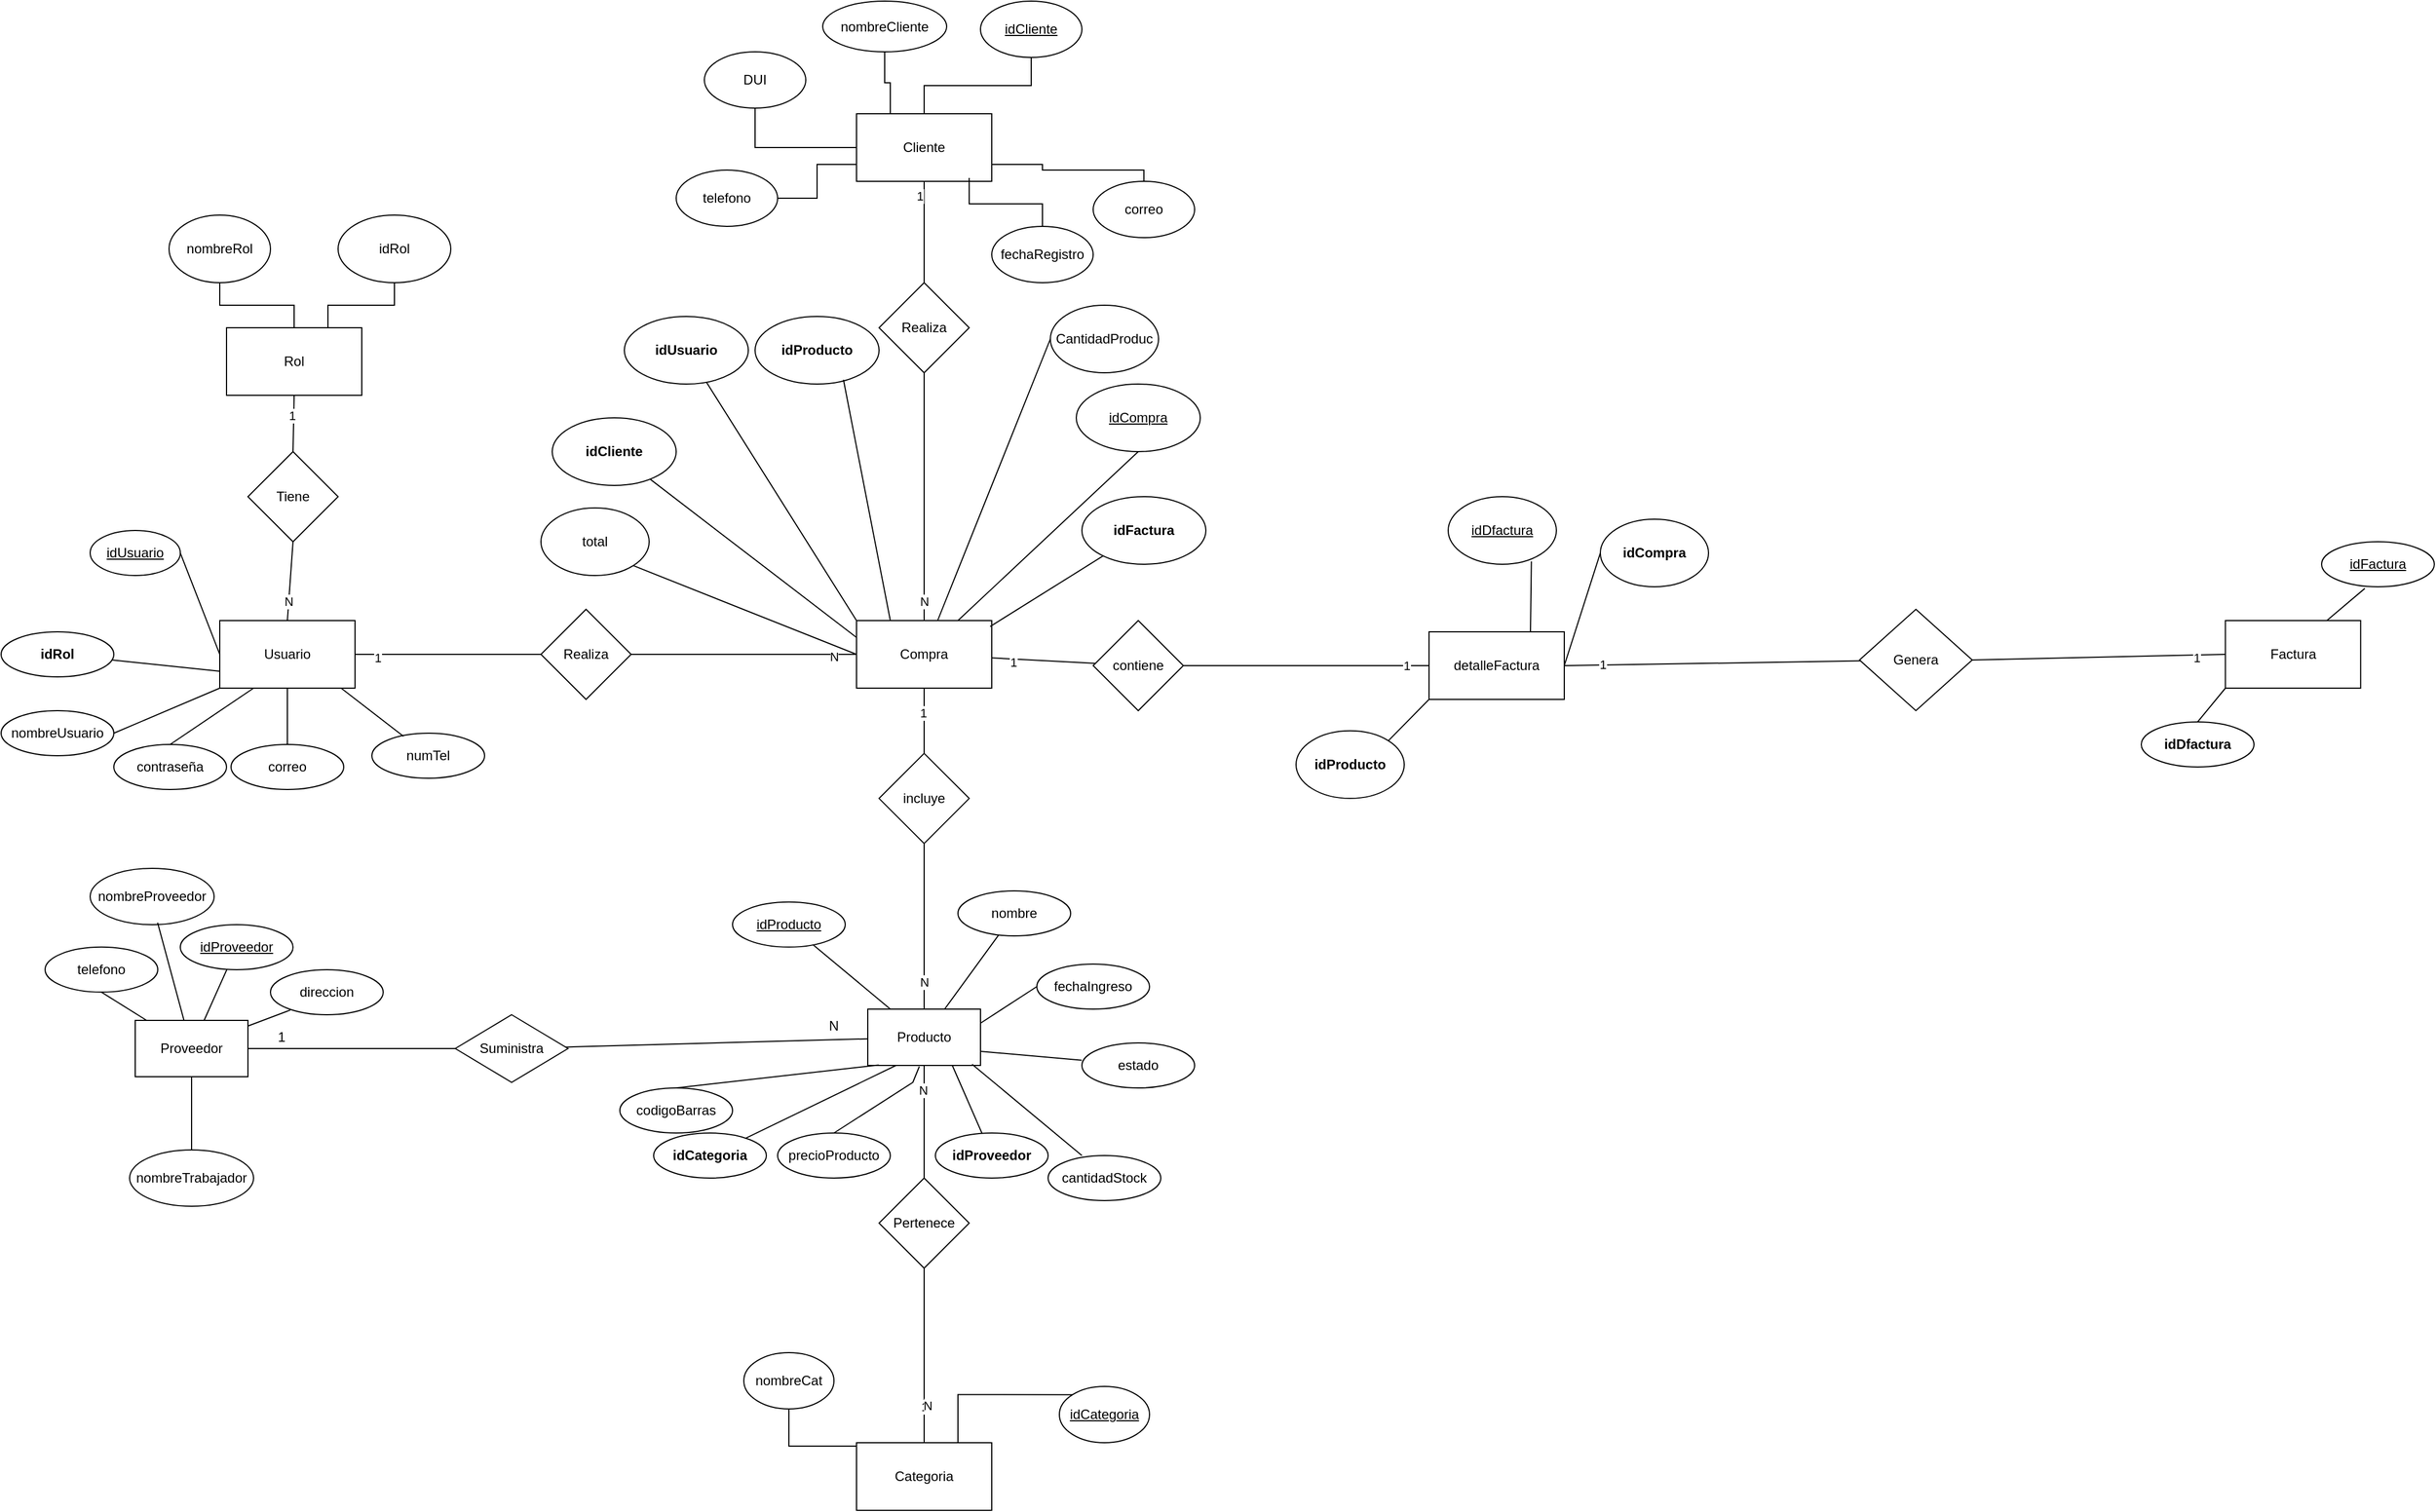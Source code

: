 <mxfile version="28.0.4">
  <diagram name="Proveedores y Productos" id="proveedores y productos">
    <mxGraphModel dx="1990" dy="1874" grid="1" gridSize="10" guides="1" tooltips="1" connect="1" arrows="1" fold="1" page="1" pageScale="1" pageWidth="827" pageHeight="1169" math="0" shadow="0">
      <root>
        <mxCell id="0" />
        <mxCell id="1" parent="0" />
        <mxCell id="cYDFPBk2xyAjtoR8LwgO-33" style="rounded=0;orthogonalLoop=1;jettySize=auto;html=1;entryX=0.5;entryY=0;entryDx=0;entryDy=0;endArrow=none;endFill=0;" parent="1" source="2" target="cYDFPBk2xyAjtoR8LwgO-34" edge="1">
          <mxGeometry relative="1" as="geometry">
            <mxPoint x="30" y="580" as="targetPoint" />
          </mxGeometry>
        </mxCell>
        <mxCell id="2" value="Proveedor" style="shape=rectangle;whiteSpace=wrap;html=1;labelBackgroundColor=none;" parent="1" vertex="1">
          <mxGeometry x="-20" y="465.0" width="100" height="50" as="geometry" />
        </mxCell>
        <mxCell id="h6zpoAew70x22OwjK9tS-34" style="rounded=0;orthogonalLoop=1;jettySize=auto;html=1;exitX=0.25;exitY=1;exitDx=0;exitDy=0;endArrow=none;endFill=0;" parent="1" source="3" target="h6zpoAew70x22OwjK9tS-33" edge="1">
          <mxGeometry relative="1" as="geometry" />
        </mxCell>
        <mxCell id="3" value="Producto" style="shape=rectangle;whiteSpace=wrap;html=1;labelBackgroundColor=none;" parent="1" vertex="1">
          <mxGeometry x="630" y="455" width="100" height="50" as="geometry" />
        </mxCell>
        <mxCell id="4" value="&lt;u&gt;idProveedor&lt;/u&gt;" style="ellipse;whiteSpace=wrap;html=1;labelBackgroundColor=none;" parent="1" vertex="1">
          <mxGeometry x="20" y="380" width="100" height="40" as="geometry" />
        </mxCell>
        <mxCell id="5" style="endArrow=none;labelBackgroundColor=none;fontColor=default;" parent="1" source="4" target="2" edge="1">
          <mxGeometry relative="1" as="geometry" />
        </mxCell>
        <mxCell id="6" value="nombreProveedor" style="ellipse;whiteSpace=wrap;html=1;labelBackgroundColor=none;" parent="1" vertex="1">
          <mxGeometry x="-60" y="330" width="110" height="50" as="geometry" />
        </mxCell>
        <mxCell id="7" style="endArrow=none;labelBackgroundColor=none;fontColor=default;exitX=0.544;exitY=0.964;exitDx=0;exitDy=0;exitPerimeter=0;" parent="1" source="6" target="2" edge="1">
          <mxGeometry relative="1" as="geometry">
            <mxPoint x="4.45" y="379.921" as="sourcePoint" />
          </mxGeometry>
        </mxCell>
        <mxCell id="8" value="telefono" style="ellipse;whiteSpace=wrap;html=1;labelBackgroundColor=none;" parent="1" vertex="1">
          <mxGeometry x="-100" y="399.92" width="100" height="40" as="geometry" />
        </mxCell>
        <mxCell id="9" style="endArrow=none;labelBackgroundColor=none;fontColor=default;exitX=0.5;exitY=1;exitDx=0;exitDy=0;" parent="1" source="8" target="2" edge="1">
          <mxGeometry relative="1" as="geometry">
            <mxPoint x="-18.936" y="448.139" as="sourcePoint" />
          </mxGeometry>
        </mxCell>
        <mxCell id="10" value="&lt;u&gt;idProducto&lt;/u&gt;" style="ellipse;whiteSpace=wrap;html=1;labelBackgroundColor=none;" parent="1" vertex="1">
          <mxGeometry x="510" y="359.92" width="100" height="40" as="geometry" />
        </mxCell>
        <mxCell id="11" style="endArrow=none;labelBackgroundColor=none;fontColor=default;" parent="1" source="10" target="3" edge="1">
          <mxGeometry relative="1" as="geometry" />
        </mxCell>
        <mxCell id="13" style="endArrow=none;labelBackgroundColor=none;fontColor=default;exitX=0.5;exitY=0;exitDx=0;exitDy=0;" parent="1" source="08eEhRoF3qQgYaHTuPXr-30" target="3" edge="1">
          <mxGeometry relative="1" as="geometry">
            <mxPoint x="178.822" y="196.343" as="sourcePoint" />
          </mxGeometry>
        </mxCell>
        <mxCell id="08eEhRoF3qQgYaHTuPXr-32" value="N" style="edgeLabel;html=1;align=center;verticalAlign=middle;resizable=0;points=[];" parent="13" vertex="1" connectable="0">
          <mxGeometry x="0.573" y="1" relative="1" as="geometry">
            <mxPoint as="offset" />
          </mxGeometry>
        </mxCell>
        <mxCell id="14" value="nombre" style="ellipse;whiteSpace=wrap;html=1;labelBackgroundColor=none;" parent="1" vertex="1">
          <mxGeometry x="710" y="350" width="100" height="40" as="geometry" />
        </mxCell>
        <mxCell id="15" style="endArrow=none;labelBackgroundColor=none;fontColor=default;" parent="1" source="14" target="3" edge="1">
          <mxGeometry relative="1" as="geometry" />
        </mxCell>
        <mxCell id="16" value="Suministra" style="rhombus;whiteSpace=wrap;html=1;labelBackgroundColor=none;" parent="1" vertex="1">
          <mxGeometry x="264" y="460" width="100" height="60" as="geometry" />
        </mxCell>
        <mxCell id="17" style="endArrow=none;labelBackgroundColor=none;fontColor=default;" parent="1" source="2" target="16" edge="1">
          <mxGeometry relative="1" as="geometry" />
        </mxCell>
        <mxCell id="18" style="endArrow=none;labelBackgroundColor=none;fontColor=default;" parent="1" source="16" target="3" edge="1">
          <mxGeometry relative="1" as="geometry" />
        </mxCell>
        <mxCell id="gljLNmItJ9WPMDE9Uoeo-18" value="direccion" style="ellipse;whiteSpace=wrap;html=1;labelBackgroundColor=none;" parent="1" vertex="1">
          <mxGeometry x="100" y="420" width="100" height="40" as="geometry" />
        </mxCell>
        <mxCell id="gljLNmItJ9WPMDE9Uoeo-20" value="" style="endArrow=none;html=1;rounded=0;entryX=0.176;entryY=0.895;entryDx=0;entryDy=0;entryPerimeter=0;labelBackgroundColor=none;fontColor=default;" parent="1" target="gljLNmItJ9WPMDE9Uoeo-18" edge="1">
          <mxGeometry width="50" height="50" relative="1" as="geometry">
            <mxPoint x="80" y="470.0" as="sourcePoint" />
            <mxPoint x="70" y="450" as="targetPoint" />
          </mxGeometry>
        </mxCell>
        <mxCell id="gljLNmItJ9WPMDE9Uoeo-21" value="cantidadStock" style="ellipse;whiteSpace=wrap;html=1;labelBackgroundColor=none;" parent="1" vertex="1">
          <mxGeometry x="790" y="585" width="100" height="40" as="geometry" />
        </mxCell>
        <mxCell id="gljLNmItJ9WPMDE9Uoeo-23" value="" style="endArrow=none;html=1;rounded=0;entryX=0.3;entryY=0;entryDx=0;entryDy=0;entryPerimeter=0;exitX=0.926;exitY=0.979;exitDx=0;exitDy=0;exitPerimeter=0;labelBackgroundColor=none;fontColor=default;" parent="1" source="3" target="gljLNmItJ9WPMDE9Uoeo-21" edge="1">
          <mxGeometry width="50" height="50" relative="1" as="geometry">
            <mxPoint x="680" y="480" as="sourcePoint" />
            <mxPoint x="730" y="430" as="targetPoint" />
          </mxGeometry>
        </mxCell>
        <mxCell id="gljLNmItJ9WPMDE9Uoeo-24" value="" style="endArrow=none;html=1;rounded=0;entryX=0.5;entryY=0;entryDx=0;entryDy=0;exitX=0.457;exitY=1.02;exitDx=0;exitDy=0;exitPerimeter=0;labelBackgroundColor=none;fontColor=default;" parent="1" source="3" target="gljLNmItJ9WPMDE9Uoeo-25" edge="1">
          <mxGeometry width="50" height="50" relative="1" as="geometry">
            <mxPoint x="720" y="540" as="sourcePoint" />
            <mxPoint x="737" y="566" as="targetPoint" />
            <Array as="points">
              <mxPoint x="670" y="520" />
            </Array>
          </mxGeometry>
        </mxCell>
        <mxCell id="gljLNmItJ9WPMDE9Uoeo-25" value="precioProducto" style="ellipse;whiteSpace=wrap;html=1;labelBackgroundColor=none;" parent="1" vertex="1">
          <mxGeometry x="550" y="565" width="100" height="40" as="geometry" />
        </mxCell>
        <mxCell id="gljLNmItJ9WPMDE9Uoeo-26" value="codigoBarras" style="ellipse;whiteSpace=wrap;html=1;labelBackgroundColor=none;" parent="1" vertex="1">
          <mxGeometry x="410" y="525" width="100" height="40" as="geometry" />
        </mxCell>
        <mxCell id="gljLNmItJ9WPMDE9Uoeo-27" value="" style="endArrow=none;html=1;rounded=0;entryX=0.5;entryY=0;entryDx=0;entryDy=0;exitX=0.098;exitY=0.992;exitDx=0;exitDy=0;exitPerimeter=0;labelBackgroundColor=none;fontColor=default;" parent="1" source="3" target="gljLNmItJ9WPMDE9Uoeo-26" edge="1">
          <mxGeometry width="50" height="50" relative="1" as="geometry">
            <mxPoint x="686" y="520" as="sourcePoint" />
            <mxPoint x="670" y="558" as="targetPoint" />
            <Array as="points" />
          </mxGeometry>
        </mxCell>
        <mxCell id="gljLNmItJ9WPMDE9Uoeo-28" value="fechaIngreso" style="ellipse;whiteSpace=wrap;html=1;labelBackgroundColor=none;" parent="1" vertex="1">
          <mxGeometry x="780" y="415" width="100" height="40" as="geometry" />
        </mxCell>
        <mxCell id="gljLNmItJ9WPMDE9Uoeo-29" value="estado" style="ellipse;whiteSpace=wrap;html=1;labelBackgroundColor=none;" parent="1" vertex="1">
          <mxGeometry x="820" y="485" width="100" height="40" as="geometry" />
        </mxCell>
        <mxCell id="gljLNmItJ9WPMDE9Uoeo-30" value="" style="endArrow=none;html=1;rounded=0;entryX=0;entryY=0.5;entryDx=0;entryDy=0;exitX=1;exitY=0.25;exitDx=0;exitDy=0;labelBackgroundColor=none;fontColor=default;" parent="1" source="3" target="gljLNmItJ9WPMDE9Uoeo-28" edge="1">
          <mxGeometry width="50" height="50" relative="1" as="geometry">
            <mxPoint x="730" y="520" as="sourcePoint" />
            <mxPoint x="747" y="546" as="targetPoint" />
          </mxGeometry>
        </mxCell>
        <mxCell id="gljLNmItJ9WPMDE9Uoeo-31" value="" style="endArrow=none;html=1;rounded=0;entryX=-0.002;entryY=0.383;entryDx=0;entryDy=0;entryPerimeter=0;exitX=1;exitY=0.75;exitDx=0;exitDy=0;labelBackgroundColor=none;fontColor=default;" parent="1" source="3" target="gljLNmItJ9WPMDE9Uoeo-29" edge="1">
          <mxGeometry width="50" height="50" relative="1" as="geometry">
            <mxPoint x="720" y="510" as="sourcePoint" />
            <mxPoint x="737" y="536" as="targetPoint" />
          </mxGeometry>
        </mxCell>
        <mxCell id="uA272MFgi9DEpugLpFdo-18" value="1" style="text;html=1;align=center;verticalAlign=middle;whiteSpace=wrap;rounded=0;labelBackgroundColor=none;" parent="1" vertex="1">
          <mxGeometry x="80" y="465.0" width="60" height="30" as="geometry" />
        </mxCell>
        <mxCell id="uA272MFgi9DEpugLpFdo-20" value="N" style="text;html=1;align=center;verticalAlign=middle;whiteSpace=wrap;rounded=0;labelBackgroundColor=none;" parent="1" vertex="1">
          <mxGeometry x="570" y="455" width="60" height="30" as="geometry" />
        </mxCell>
        <mxCell id="h6zpoAew70x22OwjK9tS-43" style="rounded=0;orthogonalLoop=1;jettySize=auto;html=1;exitX=0;exitY=0.25;exitDx=0;exitDy=0;endArrow=none;endFill=0;" parent="1" source="pQA0Kj6OJykvpGHmowDV-48" target="h6zpoAew70x22OwjK9tS-42" edge="1">
          <mxGeometry relative="1" as="geometry" />
        </mxCell>
        <mxCell id="cYDFPBk2xyAjtoR8LwgO-27" style="rounded=0;orthogonalLoop=1;jettySize=auto;html=1;entryX=0;entryY=0.5;entryDx=0;entryDy=0;endArrow=none;endFill=0;" parent="1" source="pQA0Kj6OJykvpGHmowDV-48" target="cYDFPBk2xyAjtoR8LwgO-28" edge="1">
          <mxGeometry relative="1" as="geometry">
            <mxPoint x="930" y="70" as="targetPoint" />
          </mxGeometry>
        </mxCell>
        <mxCell id="pQA0Kj6OJykvpGHmowDV-48" value="Compra" style="rounded=0;whiteSpace=wrap;html=1;" parent="1" vertex="1">
          <mxGeometry x="620" y="110" width="120" height="60" as="geometry" />
        </mxCell>
        <mxCell id="pQA0Kj6OJykvpGHmowDV-49" value="" style="endArrow=none;html=1;rounded=0;entryX=0.5;entryY=1;entryDx=0;entryDy=0;" parent="1" target="pQA0Kj6OJykvpGHmowDV-48" edge="1">
          <mxGeometry width="50" height="50" relative="1" as="geometry">
            <mxPoint x="680" y="230" as="sourcePoint" />
            <mxPoint x="630" y="300" as="targetPoint" />
          </mxGeometry>
        </mxCell>
        <mxCell id="08eEhRoF3qQgYaHTuPXr-41" value="1" style="edgeLabel;html=1;align=center;verticalAlign=middle;resizable=0;points=[];" parent="pQA0Kj6OJykvpGHmowDV-49" vertex="1" connectable="0">
          <mxGeometry x="0.26" y="1" relative="1" as="geometry">
            <mxPoint as="offset" />
          </mxGeometry>
        </mxCell>
        <mxCell id="pQA0Kj6OJykvpGHmowDV-50" value="incluye" style="rhombus;whiteSpace=wrap;html=1;" parent="1" vertex="1">
          <mxGeometry x="640" y="227.92" width="80" height="80" as="geometry" />
        </mxCell>
        <mxCell id="pQA0Kj6OJykvpGHmowDV-51" value="" style="endArrow=none;html=1;rounded=0;entryX=0.5;entryY=1;entryDx=0;entryDy=0;exitX=0.5;exitY=0;exitDx=0;exitDy=0;" parent="1" source="3" target="pQA0Kj6OJykvpGHmowDV-50" edge="1">
          <mxGeometry width="50" height="50" relative="1" as="geometry">
            <mxPoint x="580" y="350" as="sourcePoint" />
            <mxPoint x="630" y="300" as="targetPoint" />
            <Array as="points">
              <mxPoint x="680" y="380" />
            </Array>
          </mxGeometry>
        </mxCell>
        <mxCell id="08eEhRoF3qQgYaHTuPXr-42" value="N" style="edgeLabel;html=1;align=center;verticalAlign=middle;resizable=0;points=[];" parent="pQA0Kj6OJykvpGHmowDV-51" vertex="1" connectable="0">
          <mxGeometry x="-0.671" relative="1" as="geometry">
            <mxPoint as="offset" />
          </mxGeometry>
        </mxCell>
        <mxCell id="pQA0Kj6OJykvpGHmowDV-52" value="&lt;u style=&quot;&quot;&gt;idCompra&lt;/u&gt;" style="ellipse;whiteSpace=wrap;html=1;" parent="1" vertex="1">
          <mxGeometry x="815" y="-100" width="110" height="60" as="geometry" />
        </mxCell>
        <mxCell id="pQA0Kj6OJykvpGHmowDV-54" value="&lt;b&gt;idProducto&lt;/b&gt;" style="ellipse;whiteSpace=wrap;html=1;" parent="1" vertex="1">
          <mxGeometry x="530" y="-160" width="110" height="60" as="geometry" />
        </mxCell>
        <mxCell id="y7kLAWsCqg2laiNbHwTD-18" value="" style="endArrow=none;html=1;rounded=0;entryX=0.25;entryY=0;entryDx=0;entryDy=0;exitX=0.713;exitY=0.938;exitDx=0;exitDy=0;exitPerimeter=0;" parent="1" source="pQA0Kj6OJykvpGHmowDV-54" target="pQA0Kj6OJykvpGHmowDV-48" edge="1">
          <mxGeometry width="50" height="50" relative="1" as="geometry">
            <mxPoint x="580" y="210" as="sourcePoint" />
            <mxPoint x="620" y="150" as="targetPoint" />
          </mxGeometry>
        </mxCell>
        <mxCell id="y7kLAWsCqg2laiNbHwTD-19" value="" style="endArrow=none;html=1;rounded=0;exitX=0.5;exitY=1;exitDx=0;exitDy=0;entryX=0.75;entryY=0;entryDx=0;entryDy=0;" parent="1" source="pQA0Kj6OJykvpGHmowDV-52" target="pQA0Kj6OJykvpGHmowDV-48" edge="1">
          <mxGeometry width="50" height="50" relative="1" as="geometry">
            <mxPoint x="570" y="150" as="sourcePoint" />
            <mxPoint x="620" y="100" as="targetPoint" />
          </mxGeometry>
        </mxCell>
        <mxCell id="y7kLAWsCqg2laiNbHwTD-26" value="detalleFactura" style="rounded=0;whiteSpace=wrap;html=1;" parent="1" vertex="1">
          <mxGeometry x="1128" y="120" width="120" height="60" as="geometry" />
        </mxCell>
        <mxCell id="y7kLAWsCqg2laiNbHwTD-28" value="&lt;u&gt;idDfactura&lt;/u&gt;" style="ellipse;whiteSpace=wrap;html=1;" parent="1" vertex="1">
          <mxGeometry x="1145" y="1.421e-14" width="96" height="60" as="geometry" />
        </mxCell>
        <mxCell id="y7kLAWsCqg2laiNbHwTD-32" value="&lt;b&gt;idProducto&lt;/b&gt;" style="ellipse;whiteSpace=wrap;html=1;direction=east;" parent="1" vertex="1">
          <mxGeometry x="1010" y="207.92" width="96" height="60" as="geometry" />
        </mxCell>
        <mxCell id="y7kLAWsCqg2laiNbHwTD-35" value="" style="endArrow=none;html=1;rounded=0;entryX=0.75;entryY=0;entryDx=0;entryDy=0;exitX=0.769;exitY=0.958;exitDx=0;exitDy=0;exitPerimeter=0;" parent="1" source="y7kLAWsCqg2laiNbHwTD-28" target="y7kLAWsCqg2laiNbHwTD-26" edge="1">
          <mxGeometry width="50" height="50" relative="1" as="geometry">
            <mxPoint x="1040" y="37.92" as="sourcePoint" />
            <mxPoint x="1090" y="-12.08" as="targetPoint" />
          </mxGeometry>
        </mxCell>
        <mxCell id="y7kLAWsCqg2laiNbHwTD-37" value="" style="endArrow=none;html=1;rounded=0;entryX=0;entryY=1;entryDx=0;entryDy=0;exitX=1;exitY=0;exitDx=0;exitDy=0;" parent="1" source="y7kLAWsCqg2laiNbHwTD-32" target="y7kLAWsCqg2laiNbHwTD-26" edge="1">
          <mxGeometry width="50" height="50" relative="1" as="geometry">
            <mxPoint x="1040" y="37.92" as="sourcePoint" />
            <mxPoint x="1090" y="-12.08" as="targetPoint" />
          </mxGeometry>
        </mxCell>
        <mxCell id="y7kLAWsCqg2laiNbHwTD-38" value="&lt;b&gt;idCompra&lt;/b&gt;" style="ellipse;whiteSpace=wrap;html=1;" parent="1" vertex="1">
          <mxGeometry x="1280" y="20.0" width="96" height="60" as="geometry" />
        </mxCell>
        <mxCell id="y7kLAWsCqg2laiNbHwTD-39" value="" style="endArrow=none;html=1;rounded=0;entryX=0;entryY=0.5;entryDx=0;entryDy=0;exitX=1;exitY=0.5;exitDx=0;exitDy=0;" parent="1" source="y7kLAWsCqg2laiNbHwTD-26" target="y7kLAWsCqg2laiNbHwTD-38" edge="1">
          <mxGeometry width="50" height="50" relative="1" as="geometry">
            <mxPoint x="1210" y="67.92" as="sourcePoint" />
            <mxPoint x="1260" y="17.92" as="targetPoint" />
          </mxGeometry>
        </mxCell>
        <mxCell id="y7kLAWsCqg2laiNbHwTD-43" value="" style="endArrow=none;html=1;rounded=0;entryX=0;entryY=0.5;entryDx=0;entryDy=0;exitX=1;exitY=0.5;exitDx=0;exitDy=0;" parent="1" source="08eEhRoF3qQgYaHTuPXr-35" target="y7kLAWsCqg2laiNbHwTD-59" edge="1">
          <mxGeometry width="50" height="50" relative="1" as="geometry">
            <mxPoint x="690" y="300" as="sourcePoint" />
            <mxPoint x="960" y="140" as="targetPoint" />
          </mxGeometry>
        </mxCell>
        <mxCell id="08eEhRoF3qQgYaHTuPXr-38" value="1" style="edgeLabel;html=1;align=center;verticalAlign=middle;resizable=0;points=[];" parent="y7kLAWsCqg2laiNbHwTD-43" vertex="1" connectable="0">
          <mxGeometry x="0.766" y="-2" relative="1" as="geometry">
            <mxPoint as="offset" />
          </mxGeometry>
        </mxCell>
        <mxCell id="y7kLAWsCqg2laiNbHwTD-44" value="Usuario" style="rounded=0;whiteSpace=wrap;html=1;" parent="1" vertex="1">
          <mxGeometry x="55" y="110" width="120" height="60" as="geometry" />
        </mxCell>
        <mxCell id="y7kLAWsCqg2laiNbHwTD-47" value="&lt;u&gt;idUsuario&lt;/u&gt;" style="ellipse;whiteSpace=wrap;html=1;" parent="1" vertex="1">
          <mxGeometry x="-60" y="30" width="80" height="40" as="geometry" />
        </mxCell>
        <mxCell id="y7kLAWsCqg2laiNbHwTD-48" value="nombreUsuario" style="ellipse;whiteSpace=wrap;html=1;" parent="1" vertex="1">
          <mxGeometry x="-139" y="190" width="100" height="40" as="geometry" />
        </mxCell>
        <mxCell id="y7kLAWsCqg2laiNbHwTD-49" value="contraseña" style="ellipse;whiteSpace=wrap;html=1;" parent="1" vertex="1">
          <mxGeometry x="-39" y="220" width="100" height="40" as="geometry" />
        </mxCell>
        <mxCell id="y7kLAWsCqg2laiNbHwTD-50" value="correo" style="ellipse;whiteSpace=wrap;html=1;" parent="1" vertex="1">
          <mxGeometry x="65" y="220" width="100" height="40" as="geometry" />
        </mxCell>
        <mxCell id="y7kLAWsCqg2laiNbHwTD-51" value="numTel" style="ellipse;whiteSpace=wrap;html=1;" parent="1" vertex="1">
          <mxGeometry x="190" y="210" width="100" height="40" as="geometry" />
        </mxCell>
        <mxCell id="y7kLAWsCqg2laiNbHwTD-52" value="" style="endArrow=none;html=1;rounded=0;entryX=0;entryY=0.5;entryDx=0;entryDy=0;exitX=1;exitY=0.5;exitDx=0;exitDy=0;" parent="1" source="y7kLAWsCqg2laiNbHwTD-47" target="y7kLAWsCqg2laiNbHwTD-44" edge="1">
          <mxGeometry width="50" height="50" relative="1" as="geometry">
            <mxPoint x="-135" y="180" as="sourcePoint" />
            <mxPoint x="-85" y="130" as="targetPoint" />
          </mxGeometry>
        </mxCell>
        <mxCell id="y7kLAWsCqg2laiNbHwTD-54" value="" style="endArrow=none;html=1;rounded=0;entryX=0;entryY=1;entryDx=0;entryDy=0;exitX=1;exitY=0.5;exitDx=0;exitDy=0;" parent="1" source="y7kLAWsCqg2laiNbHwTD-48" target="y7kLAWsCqg2laiNbHwTD-44" edge="1">
          <mxGeometry width="50" height="50" relative="1" as="geometry">
            <mxPoint x="-135" y="180" as="sourcePoint" />
            <mxPoint x="-85" y="130" as="targetPoint" />
          </mxGeometry>
        </mxCell>
        <mxCell id="y7kLAWsCqg2laiNbHwTD-56" value="" style="endArrow=none;html=1;rounded=0;entryX=0.25;entryY=1;entryDx=0;entryDy=0;exitX=0.5;exitY=0;exitDx=0;exitDy=0;" parent="1" source="y7kLAWsCqg2laiNbHwTD-49" target="y7kLAWsCqg2laiNbHwTD-44" edge="1">
          <mxGeometry width="50" height="50" relative="1" as="geometry">
            <mxPoint x="-135" y="180" as="sourcePoint" />
            <mxPoint x="-85" y="130" as="targetPoint" />
          </mxGeometry>
        </mxCell>
        <mxCell id="y7kLAWsCqg2laiNbHwTD-57" value="" style="endArrow=none;html=1;rounded=0;entryX=0.5;entryY=1;entryDx=0;entryDy=0;exitX=0.5;exitY=0;exitDx=0;exitDy=0;" parent="1" source="y7kLAWsCqg2laiNbHwTD-50" target="y7kLAWsCqg2laiNbHwTD-44" edge="1">
          <mxGeometry width="50" height="50" relative="1" as="geometry">
            <mxPoint x="-135" y="180" as="sourcePoint" />
            <mxPoint x="-85" y="130" as="targetPoint" />
          </mxGeometry>
        </mxCell>
        <mxCell id="y7kLAWsCqg2laiNbHwTD-58" value="" style="endArrow=none;html=1;rounded=0;entryX=0.9;entryY=1.004;entryDx=0;entryDy=0;exitX=0.28;exitY=0.069;exitDx=0;exitDy=0;entryPerimeter=0;exitPerimeter=0;" parent="1" source="y7kLAWsCqg2laiNbHwTD-51" target="y7kLAWsCqg2laiNbHwTD-44" edge="1">
          <mxGeometry width="50" height="50" relative="1" as="geometry">
            <mxPoint x="-135" y="180" as="sourcePoint" />
            <mxPoint x="-85" y="130" as="targetPoint" />
          </mxGeometry>
        </mxCell>
        <mxCell id="y7kLAWsCqg2laiNbHwTD-59" value="Factura" style="rounded=0;whiteSpace=wrap;html=1;" parent="1" vertex="1">
          <mxGeometry x="1834.64" y="110.0" width="120" height="60" as="geometry" />
        </mxCell>
        <mxCell id="y7kLAWsCqg2laiNbHwTD-64" value="&lt;u&gt;idFactura&lt;/u&gt;" style="ellipse;whiteSpace=wrap;html=1;" parent="1" vertex="1">
          <mxGeometry x="1920" y="40.0" width="100" height="40" as="geometry" />
        </mxCell>
        <mxCell id="y7kLAWsCqg2laiNbHwTD-66" value="&lt;b&gt;idDfactura&lt;/b&gt;" style="ellipse;whiteSpace=wrap;html=1;" parent="1" vertex="1">
          <mxGeometry x="1760" y="200" width="100" height="40" as="geometry" />
        </mxCell>
        <mxCell id="cYDFPBk2xyAjtoR8LwgO-21" style="rounded=0;orthogonalLoop=1;jettySize=auto;html=1;endArrow=none;endFill=0;" parent="1" source="y7kLAWsCqg2laiNbHwTD-67" target="pQA0Kj6OJykvpGHmowDV-48" edge="1">
          <mxGeometry relative="1" as="geometry" />
        </mxCell>
        <mxCell id="cYDFPBk2xyAjtoR8LwgO-29" value="1" style="edgeLabel;html=1;align=center;verticalAlign=middle;resizable=0;points=[];" parent="cYDFPBk2xyAjtoR8LwgO-21" vertex="1" connectable="0">
          <mxGeometry x="0.584" y="3" relative="1" as="geometry">
            <mxPoint as="offset" />
          </mxGeometry>
        </mxCell>
        <mxCell id="y7kLAWsCqg2laiNbHwTD-67" value="contiene" style="rhombus;whiteSpace=wrap;html=1;" parent="1" vertex="1">
          <mxGeometry x="830" y="110" width="80" height="80" as="geometry" />
        </mxCell>
        <mxCell id="y7kLAWsCqg2laiNbHwTD-68" value="" style="endArrow=none;html=1;rounded=0;exitX=0;exitY=0.5;exitDx=0;exitDy=0;entryX=1;entryY=0.5;entryDx=0;entryDy=0;" parent="1" source="y7kLAWsCqg2laiNbHwTD-26" target="y7kLAWsCqg2laiNbHwTD-67" edge="1">
          <mxGeometry width="50" height="50" relative="1" as="geometry">
            <mxPoint x="1404.64" y="397.92" as="sourcePoint" />
            <mxPoint x="1454.64" y="347.92" as="targetPoint" />
          </mxGeometry>
        </mxCell>
        <mxCell id="08eEhRoF3qQgYaHTuPXr-40" value="1" style="edgeLabel;html=1;align=center;verticalAlign=middle;resizable=0;points=[];" parent="y7kLAWsCqg2laiNbHwTD-68" vertex="1" connectable="0">
          <mxGeometry x="-0.811" relative="1" as="geometry">
            <mxPoint as="offset" />
          </mxGeometry>
        </mxCell>
        <mxCell id="y7kLAWsCqg2laiNbHwTD-71" value="" style="endArrow=none;html=1;rounded=0;entryX=0.75;entryY=0;entryDx=0;entryDy=0;exitX=0.384;exitY=1.036;exitDx=0;exitDy=0;exitPerimeter=0;" parent="1" source="y7kLAWsCqg2laiNbHwTD-64" target="y7kLAWsCqg2laiNbHwTD-59" edge="1">
          <mxGeometry width="50" height="50" relative="1" as="geometry">
            <mxPoint x="1864.64" y="217.92" as="sourcePoint" />
            <mxPoint x="1734.64" y="247.92" as="targetPoint" />
          </mxGeometry>
        </mxCell>
        <mxCell id="y7kLAWsCqg2laiNbHwTD-72" value="" style="endArrow=none;html=1;rounded=0;entryX=0;entryY=1;entryDx=0;entryDy=0;exitX=0.5;exitY=0;exitDx=0;exitDy=0;" parent="1" source="y7kLAWsCqg2laiNbHwTD-66" target="y7kLAWsCqg2laiNbHwTD-59" edge="1">
          <mxGeometry width="50" height="50" relative="1" as="geometry">
            <mxPoint x="1684.64" y="297.92" as="sourcePoint" />
            <mxPoint x="1734.64" y="247.92" as="targetPoint" />
          </mxGeometry>
        </mxCell>
        <mxCell id="08eEhRoF3qQgYaHTuPXr-27" style="edgeStyle=orthogonalEdgeStyle;rounded=0;orthogonalLoop=1;jettySize=auto;html=1;entryX=0.5;entryY=1;entryDx=0;entryDy=0;endArrow=none;endFill=0;exitX=0.211;exitY=0.05;exitDx=0;exitDy=0;exitPerimeter=0;" parent="1" source="08eEhRoF3qQgYaHTuPXr-18" target="08eEhRoF3qQgYaHTuPXr-20" edge="1">
          <mxGeometry relative="1" as="geometry" />
        </mxCell>
        <mxCell id="08eEhRoF3qQgYaHTuPXr-28" style="edgeStyle=orthogonalEdgeStyle;rounded=0;orthogonalLoop=1;jettySize=auto;html=1;exitX=0.75;exitY=0;exitDx=0;exitDy=0;entryX=0;entryY=0;entryDx=0;entryDy=0;endArrow=none;endFill=0;" parent="1" source="08eEhRoF3qQgYaHTuPXr-18" target="08eEhRoF3qQgYaHTuPXr-22" edge="1">
          <mxGeometry relative="1" as="geometry" />
        </mxCell>
        <mxCell id="08eEhRoF3qQgYaHTuPXr-18" value="Categoria" style="rounded=0;whiteSpace=wrap;html=1;" parent="1" vertex="1">
          <mxGeometry x="620" y="840" width="120" height="60" as="geometry" />
        </mxCell>
        <mxCell id="08eEhRoF3qQgYaHTuPXr-20" value="nombreCat" style="ellipse;whiteSpace=wrap;html=1;" parent="1" vertex="1">
          <mxGeometry x="520" y="760" width="80" height="50" as="geometry" />
        </mxCell>
        <mxCell id="08eEhRoF3qQgYaHTuPXr-22" value="&lt;u&gt;idCategoria&lt;/u&gt;" style="ellipse;whiteSpace=wrap;html=1;" parent="1" vertex="1">
          <mxGeometry x="800" y="790" width="80" height="50" as="geometry" />
        </mxCell>
        <mxCell id="08eEhRoF3qQgYaHTuPXr-31" value="" style="endArrow=none;labelBackgroundColor=none;fontColor=default;exitX=0.5;exitY=0;exitDx=0;exitDy=0;" parent="1" source="08eEhRoF3qQgYaHTuPXr-18" target="08eEhRoF3qQgYaHTuPXr-30" edge="1">
          <mxGeometry relative="1" as="geometry">
            <mxPoint x="686" y="850" as="sourcePoint" />
            <mxPoint x="680" y="505" as="targetPoint" />
          </mxGeometry>
        </mxCell>
        <mxCell id="08eEhRoF3qQgYaHTuPXr-33" value="1" style="edgeLabel;html=1;align=center;verticalAlign=middle;resizable=0;points=[];" parent="08eEhRoF3qQgYaHTuPXr-31" vertex="1" connectable="0">
          <mxGeometry x="-0.587" relative="1" as="geometry">
            <mxPoint as="offset" />
          </mxGeometry>
        </mxCell>
        <mxCell id="-v-9oCXLF4C00A8zys7m-19" value="N" style="edgeLabel;html=1;align=center;verticalAlign=middle;resizable=0;points=[];" vertex="1" connectable="0" parent="08eEhRoF3qQgYaHTuPXr-31">
          <mxGeometry x="-0.574" y="-5" relative="1" as="geometry">
            <mxPoint x="-2" as="offset" />
          </mxGeometry>
        </mxCell>
        <mxCell id="08eEhRoF3qQgYaHTuPXr-30" value="Pertenece" style="rhombus;whiteSpace=wrap;html=1;" parent="1" vertex="1">
          <mxGeometry x="640" y="605" width="80" height="80" as="geometry" />
        </mxCell>
        <mxCell id="cYDFPBk2xyAjtoR8LwgO-26" style="rounded=0;orthogonalLoop=1;jettySize=auto;html=1;entryX=1;entryY=0.5;entryDx=0;entryDy=0;endArrow=none;endFill=0;" parent="1" source="08eEhRoF3qQgYaHTuPXr-35" target="y7kLAWsCqg2laiNbHwTD-26" edge="1">
          <mxGeometry relative="1" as="geometry" />
        </mxCell>
        <mxCell id="cYDFPBk2xyAjtoR8LwgO-30" value="1" style="edgeLabel;html=1;align=center;verticalAlign=middle;resizable=0;points=[];" parent="cYDFPBk2xyAjtoR8LwgO-26" vertex="1" connectable="0">
          <mxGeometry x="0.741" y="-1" relative="1" as="geometry">
            <mxPoint as="offset" />
          </mxGeometry>
        </mxCell>
        <mxCell id="08eEhRoF3qQgYaHTuPXr-35" value="Genera" style="rhombus;whiteSpace=wrap;html=1;" parent="1" vertex="1">
          <mxGeometry x="1510" y="100" width="100" height="90" as="geometry" />
        </mxCell>
        <mxCell id="08eEhRoF3qQgYaHTuPXr-43" value="" style="endArrow=none;html=1;rounded=0;exitX=1;exitY=0.5;exitDx=0;exitDy=0;entryX=0;entryY=0.5;entryDx=0;entryDy=0;" parent="1" source="08eEhRoF3qQgYaHTuPXr-44" target="pQA0Kj6OJykvpGHmowDV-48" edge="1">
          <mxGeometry width="50" height="50" relative="1" as="geometry">
            <mxPoint x="280" y="230" as="sourcePoint" />
            <mxPoint x="330" y="180" as="targetPoint" />
          </mxGeometry>
        </mxCell>
        <mxCell id="08eEhRoF3qQgYaHTuPXr-56" value="N" style="edgeLabel;html=1;align=center;verticalAlign=middle;resizable=0;points=[];" parent="08eEhRoF3qQgYaHTuPXr-43" vertex="1" connectable="0">
          <mxGeometry x="0.8" y="-2" relative="1" as="geometry">
            <mxPoint as="offset" />
          </mxGeometry>
        </mxCell>
        <mxCell id="08eEhRoF3qQgYaHTuPXr-45" value="" style="endArrow=none;html=1;rounded=0;exitX=1;exitY=0.5;exitDx=0;exitDy=0;entryX=0;entryY=0.5;entryDx=0;entryDy=0;" parent="1" source="y7kLAWsCqg2laiNbHwTD-44" target="08eEhRoF3qQgYaHTuPXr-44" edge="1">
          <mxGeometry width="50" height="50" relative="1" as="geometry">
            <mxPoint x="175" y="140" as="sourcePoint" />
            <mxPoint x="620" y="140" as="targetPoint" />
          </mxGeometry>
        </mxCell>
        <mxCell id="08eEhRoF3qQgYaHTuPXr-55" value="1" style="edgeLabel;html=1;align=center;verticalAlign=middle;resizable=0;points=[];" parent="08eEhRoF3qQgYaHTuPXr-45" vertex="1" connectable="0">
          <mxGeometry x="-0.758" y="-3" relative="1" as="geometry">
            <mxPoint as="offset" />
          </mxGeometry>
        </mxCell>
        <mxCell id="08eEhRoF3qQgYaHTuPXr-44" value="Realiza" style="rhombus;whiteSpace=wrap;html=1;" parent="1" vertex="1">
          <mxGeometry x="340" y="100" width="80" height="80" as="geometry" />
        </mxCell>
        <mxCell id="08eEhRoF3qQgYaHTuPXr-50" style="edgeStyle=orthogonalEdgeStyle;rounded=0;orthogonalLoop=1;jettySize=auto;html=1;entryX=0.5;entryY=1;entryDx=0;entryDy=0;endArrow=none;endFill=0;exitX=0.75;exitY=0;exitDx=0;exitDy=0;" parent="1" source="08eEhRoF3qQgYaHTuPXr-47" target="08eEhRoF3qQgYaHTuPXr-48" edge="1">
          <mxGeometry relative="1" as="geometry" />
        </mxCell>
        <mxCell id="08eEhRoF3qQgYaHTuPXr-51" style="edgeStyle=orthogonalEdgeStyle;rounded=0;orthogonalLoop=1;jettySize=auto;html=1;entryX=0.5;entryY=1;entryDx=0;entryDy=0;endArrow=none;endFill=0;" parent="1" source="08eEhRoF3qQgYaHTuPXr-47" target="08eEhRoF3qQgYaHTuPXr-49" edge="1">
          <mxGeometry relative="1" as="geometry" />
        </mxCell>
        <mxCell id="08eEhRoF3qQgYaHTuPXr-47" value="Rol" style="rounded=0;whiteSpace=wrap;html=1;" parent="1" vertex="1">
          <mxGeometry x="61" y="-150" width="120" height="60" as="geometry" />
        </mxCell>
        <mxCell id="08eEhRoF3qQgYaHTuPXr-48" value="idRol" style="ellipse;whiteSpace=wrap;html=1;" parent="1" vertex="1">
          <mxGeometry x="160" y="-250" width="100" height="60" as="geometry" />
        </mxCell>
        <mxCell id="08eEhRoF3qQgYaHTuPXr-49" value="nombreRol" style="ellipse;whiteSpace=wrap;html=1;" parent="1" vertex="1">
          <mxGeometry x="10" y="-250" width="90" height="60" as="geometry" />
        </mxCell>
        <mxCell id="08eEhRoF3qQgYaHTuPXr-52" value="" style="endArrow=none;html=1;rounded=0;entryX=0.5;entryY=1;entryDx=0;entryDy=0;exitX=0.5;exitY=0;exitDx=0;exitDy=0;" parent="1" source="08eEhRoF3qQgYaHTuPXr-53" target="08eEhRoF3qQgYaHTuPXr-47" edge="1">
          <mxGeometry width="50" height="50" relative="1" as="geometry">
            <mxPoint x="250" y="120" as="sourcePoint" />
            <mxPoint x="300" y="70" as="targetPoint" />
          </mxGeometry>
        </mxCell>
        <mxCell id="08eEhRoF3qQgYaHTuPXr-58" value="1" style="edgeLabel;html=1;align=center;verticalAlign=middle;resizable=0;points=[];" parent="08eEhRoF3qQgYaHTuPXr-52" vertex="1" connectable="0">
          <mxGeometry x="0.305" y="2" relative="1" as="geometry">
            <mxPoint as="offset" />
          </mxGeometry>
        </mxCell>
        <mxCell id="08eEhRoF3qQgYaHTuPXr-54" value="" style="endArrow=none;html=1;rounded=0;entryX=0.5;entryY=1;entryDx=0;entryDy=0;exitX=0.5;exitY=0;exitDx=0;exitDy=0;" parent="1" source="y7kLAWsCqg2laiNbHwTD-44" target="08eEhRoF3qQgYaHTuPXr-53" edge="1">
          <mxGeometry width="50" height="50" relative="1" as="geometry">
            <mxPoint x="115" y="110" as="sourcePoint" />
            <mxPoint x="121" y="-90" as="targetPoint" />
          </mxGeometry>
        </mxCell>
        <mxCell id="08eEhRoF3qQgYaHTuPXr-57" value="N" style="edgeLabel;html=1;align=center;verticalAlign=middle;resizable=0;points=[];" parent="08eEhRoF3qQgYaHTuPXr-54" vertex="1" connectable="0">
          <mxGeometry x="-0.515" relative="1" as="geometry">
            <mxPoint as="offset" />
          </mxGeometry>
        </mxCell>
        <mxCell id="08eEhRoF3qQgYaHTuPXr-53" value="Tiene" style="rhombus;whiteSpace=wrap;html=1;" parent="1" vertex="1">
          <mxGeometry x="80" y="-40" width="80" height="80" as="geometry" />
        </mxCell>
        <mxCell id="08eEhRoF3qQgYaHTuPXr-61" style="rounded=0;orthogonalLoop=1;jettySize=auto;html=1;entryX=0.75;entryY=1;entryDx=0;entryDy=0;endArrow=none;endFill=0;" parent="1" source="08eEhRoF3qQgYaHTuPXr-60" target="3" edge="1">
          <mxGeometry relative="1" as="geometry" />
        </mxCell>
        <mxCell id="08eEhRoF3qQgYaHTuPXr-60" value="&lt;b&gt;idProveedor&lt;/b&gt;" style="ellipse;whiteSpace=wrap;html=1;labelBackgroundColor=none;" parent="1" vertex="1">
          <mxGeometry x="690" y="565" width="100" height="40" as="geometry" />
        </mxCell>
        <mxCell id="08eEhRoF3qQgYaHTuPXr-65" value="&lt;b&gt;idFactura&lt;/b&gt;" style="ellipse;whiteSpace=wrap;html=1;" parent="1" vertex="1">
          <mxGeometry x="820" width="110" height="60" as="geometry" />
        </mxCell>
        <mxCell id="08eEhRoF3qQgYaHTuPXr-66" style="rounded=0;orthogonalLoop=1;jettySize=auto;html=1;entryX=0.988;entryY=0.088;entryDx=0;entryDy=0;entryPerimeter=0;endArrow=none;endFill=0;" parent="1" source="08eEhRoF3qQgYaHTuPXr-65" target="pQA0Kj6OJykvpGHmowDV-48" edge="1">
          <mxGeometry relative="1" as="geometry" />
        </mxCell>
        <mxCell id="08eEhRoF3qQgYaHTuPXr-73" style="rounded=0;orthogonalLoop=1;jettySize=auto;html=1;entryX=0;entryY=0;entryDx=0;entryDy=0;endArrow=none;endFill=0;" parent="1" source="08eEhRoF3qQgYaHTuPXr-72" target="pQA0Kj6OJykvpGHmowDV-48" edge="1">
          <mxGeometry relative="1" as="geometry" />
        </mxCell>
        <mxCell id="08eEhRoF3qQgYaHTuPXr-72" value="&lt;b&gt;idUsuario&lt;/b&gt;" style="ellipse;whiteSpace=wrap;html=1;" parent="1" vertex="1">
          <mxGeometry x="414" y="-160" width="110" height="60" as="geometry" />
        </mxCell>
        <mxCell id="h6zpoAew70x22OwjK9tS-33" value="&lt;b&gt;idCategoria&lt;/b&gt;" style="ellipse;whiteSpace=wrap;html=1;labelBackgroundColor=none;" parent="1" vertex="1">
          <mxGeometry x="440" y="565" width="100" height="40" as="geometry" />
        </mxCell>
        <mxCell id="h6zpoAew70x22OwjK9tS-40" style="edgeStyle=orthogonalEdgeStyle;rounded=0;orthogonalLoop=1;jettySize=auto;html=1;entryX=0.5;entryY=1;entryDx=0;entryDy=0;endArrow=none;endFill=0;" parent="1" source="h6zpoAew70x22OwjK9tS-35" target="h6zpoAew70x22OwjK9tS-39" edge="1">
          <mxGeometry relative="1" as="geometry" />
        </mxCell>
        <mxCell id="h6zpoAew70x22OwjK9tS-44" style="edgeStyle=orthogonalEdgeStyle;rounded=0;orthogonalLoop=1;jettySize=auto;html=1;exitX=0.25;exitY=0;exitDx=0;exitDy=0;entryX=0.5;entryY=1;entryDx=0;entryDy=0;endArrow=none;endFill=0;" parent="1" source="h6zpoAew70x22OwjK9tS-35" target="h6zpoAew70x22OwjK9tS-41" edge="1">
          <mxGeometry relative="1" as="geometry" />
        </mxCell>
        <mxCell id="h6zpoAew70x22OwjK9tS-47" style="edgeStyle=orthogonalEdgeStyle;rounded=0;orthogonalLoop=1;jettySize=auto;html=1;entryX=0.5;entryY=1;entryDx=0;entryDy=0;endArrow=none;endFill=0;" parent="1" source="h6zpoAew70x22OwjK9tS-35" target="h6zpoAew70x22OwjK9tS-46" edge="1">
          <mxGeometry relative="1" as="geometry" />
        </mxCell>
        <mxCell id="h6zpoAew70x22OwjK9tS-35" value="Cliente" style="rounded=0;whiteSpace=wrap;html=1;" parent="1" vertex="1">
          <mxGeometry x="620" y="-340" width="120" height="60" as="geometry" />
        </mxCell>
        <mxCell id="h6zpoAew70x22OwjK9tS-37" style="edgeStyle=orthogonalEdgeStyle;rounded=0;orthogonalLoop=1;jettySize=auto;html=1;entryX=0.5;entryY=0;entryDx=0;entryDy=0;endArrow=none;endFill=0;" parent="1" source="h6zpoAew70x22OwjK9tS-36" target="pQA0Kj6OJykvpGHmowDV-48" edge="1">
          <mxGeometry relative="1" as="geometry" />
        </mxCell>
        <mxCell id="cYDFPBk2xyAjtoR8LwgO-20" value="N" style="edgeLabel;html=1;align=center;verticalAlign=middle;resizable=0;points=[];" parent="h6zpoAew70x22OwjK9tS-37" vertex="1" connectable="0">
          <mxGeometry x="0.844" relative="1" as="geometry">
            <mxPoint as="offset" />
          </mxGeometry>
        </mxCell>
        <mxCell id="h6zpoAew70x22OwjK9tS-38" style="edgeStyle=orthogonalEdgeStyle;rounded=0;orthogonalLoop=1;jettySize=auto;html=1;entryX=0.5;entryY=1;entryDx=0;entryDy=0;endArrow=none;endFill=0;" parent="1" source="h6zpoAew70x22OwjK9tS-36" target="h6zpoAew70x22OwjK9tS-35" edge="1">
          <mxGeometry relative="1" as="geometry" />
        </mxCell>
        <mxCell id="cYDFPBk2xyAjtoR8LwgO-19" value="1" style="edgeLabel;html=1;align=center;verticalAlign=middle;resizable=0;points=[];" parent="h6zpoAew70x22OwjK9tS-38" vertex="1" connectable="0">
          <mxGeometry x="0.714" y="4" relative="1" as="geometry">
            <mxPoint as="offset" />
          </mxGeometry>
        </mxCell>
        <mxCell id="h6zpoAew70x22OwjK9tS-36" value="Realiza" style="rhombus;whiteSpace=wrap;html=1;" parent="1" vertex="1">
          <mxGeometry x="640" y="-190" width="80" height="80" as="geometry" />
        </mxCell>
        <mxCell id="h6zpoAew70x22OwjK9tS-39" value="&lt;u&gt;idCliente&lt;/u&gt;" style="ellipse;whiteSpace=wrap;html=1;" parent="1" vertex="1">
          <mxGeometry x="730" y="-440" width="90" height="50" as="geometry" />
        </mxCell>
        <mxCell id="h6zpoAew70x22OwjK9tS-41" value="nombreCliente" style="ellipse;whiteSpace=wrap;html=1;" parent="1" vertex="1">
          <mxGeometry x="590" y="-440" width="110" height="45" as="geometry" />
        </mxCell>
        <mxCell id="h6zpoAew70x22OwjK9tS-42" value="&lt;b&gt;idCliente&lt;/b&gt;" style="ellipse;whiteSpace=wrap;html=1;" parent="1" vertex="1">
          <mxGeometry x="350" y="-70" width="110" height="60" as="geometry" />
        </mxCell>
        <mxCell id="h6zpoAew70x22OwjK9tS-46" value="DUI" style="ellipse;whiteSpace=wrap;html=1;" parent="1" vertex="1">
          <mxGeometry x="485" y="-395" width="90" height="50" as="geometry" />
        </mxCell>
        <mxCell id="h6zpoAew70x22OwjK9tS-54" style="edgeStyle=orthogonalEdgeStyle;rounded=0;orthogonalLoop=1;jettySize=auto;html=1;entryX=0;entryY=0.75;entryDx=0;entryDy=0;endArrow=none;endFill=0;" parent="1" source="h6zpoAew70x22OwjK9tS-50" target="h6zpoAew70x22OwjK9tS-35" edge="1">
          <mxGeometry relative="1" as="geometry" />
        </mxCell>
        <mxCell id="h6zpoAew70x22OwjK9tS-50" value="telefono" style="ellipse;whiteSpace=wrap;html=1;" parent="1" vertex="1">
          <mxGeometry x="460" y="-290" width="90" height="50" as="geometry" />
        </mxCell>
        <mxCell id="h6zpoAew70x22OwjK9tS-56" style="edgeStyle=orthogonalEdgeStyle;rounded=0;orthogonalLoop=1;jettySize=auto;html=1;entryX=1;entryY=0.75;entryDx=0;entryDy=0;endArrow=none;endFill=0;" parent="1" source="h6zpoAew70x22OwjK9tS-51" target="h6zpoAew70x22OwjK9tS-35" edge="1">
          <mxGeometry relative="1" as="geometry">
            <Array as="points">
              <mxPoint x="875" y="-290" />
              <mxPoint x="785" y="-290" />
              <mxPoint x="785" y="-295" />
            </Array>
          </mxGeometry>
        </mxCell>
        <mxCell id="h6zpoAew70x22OwjK9tS-51" value="correo" style="ellipse;whiteSpace=wrap;html=1;" parent="1" vertex="1">
          <mxGeometry x="830" y="-280" width="90" height="50" as="geometry" />
        </mxCell>
        <mxCell id="h6zpoAew70x22OwjK9tS-52" value="fechaRegistro" style="ellipse;whiteSpace=wrap;html=1;" parent="1" vertex="1">
          <mxGeometry x="740" y="-240" width="90" height="50" as="geometry" />
        </mxCell>
        <mxCell id="h6zpoAew70x22OwjK9tS-55" style="edgeStyle=orthogonalEdgeStyle;rounded=0;orthogonalLoop=1;jettySize=auto;html=1;entryX=0.833;entryY=0.95;entryDx=0;entryDy=0;entryPerimeter=0;endArrow=none;endFill=0;" parent="1" source="h6zpoAew70x22OwjK9tS-52" target="h6zpoAew70x22OwjK9tS-35" edge="1">
          <mxGeometry relative="1" as="geometry" />
        </mxCell>
        <mxCell id="cYDFPBk2xyAjtoR8LwgO-23" style="rounded=0;orthogonalLoop=1;jettySize=auto;html=1;entryX=0;entryY=0.75;entryDx=0;entryDy=0;endArrow=none;endFill=0;" parent="1" source="cYDFPBk2xyAjtoR8LwgO-22" target="y7kLAWsCqg2laiNbHwTD-44" edge="1">
          <mxGeometry relative="1" as="geometry" />
        </mxCell>
        <mxCell id="cYDFPBk2xyAjtoR8LwgO-22" value="&lt;b&gt;idRol&lt;/b&gt;" style="ellipse;whiteSpace=wrap;html=1;" parent="1" vertex="1">
          <mxGeometry x="-139" y="120" width="100" height="40" as="geometry" />
        </mxCell>
        <mxCell id="cYDFPBk2xyAjtoR8LwgO-28" value="CantidadProduc" style="ellipse;whiteSpace=wrap;html=1;" parent="1" vertex="1">
          <mxGeometry x="792" y="-170" width="96" height="60" as="geometry" />
        </mxCell>
        <mxCell id="cYDFPBk2xyAjtoR8LwgO-31" value="total" style="ellipse;whiteSpace=wrap;html=1;" parent="1" vertex="1">
          <mxGeometry x="340" y="10.0" width="96" height="60" as="geometry" />
        </mxCell>
        <mxCell id="cYDFPBk2xyAjtoR8LwgO-32" value="" style="endArrow=none;html=1;rounded=0;entryX=1;entryY=1;entryDx=0;entryDy=0;exitX=0;exitY=0.5;exitDx=0;exitDy=0;" parent="1" source="pQA0Kj6OJykvpGHmowDV-48" target="cYDFPBk2xyAjtoR8LwgO-31" edge="1">
          <mxGeometry width="50" height="50" relative="1" as="geometry">
            <mxPoint x="302" y="-18.96" as="sourcePoint" />
            <mxPoint x="314" y="-181.04" as="targetPoint" />
          </mxGeometry>
        </mxCell>
        <mxCell id="cYDFPBk2xyAjtoR8LwgO-34" value="nombreTrabajador" style="ellipse;whiteSpace=wrap;html=1;labelBackgroundColor=none;" parent="1" vertex="1">
          <mxGeometry x="-25" y="580" width="110" height="50" as="geometry" />
        </mxCell>
      </root>
    </mxGraphModel>
  </diagram>
</mxfile>
